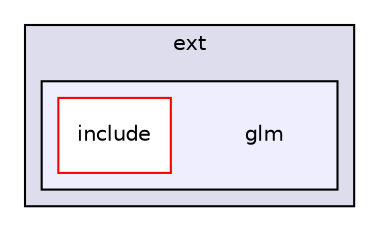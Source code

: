 digraph "ext/glm" {
  compound=true
  node [ fontsize="10", fontname="Helvetica"];
  edge [ labelfontsize="10", labelfontname="Helvetica"];
  subgraph clusterdir_31cedd4509e06940f559c1ca2f722e02 {
    graph [ bgcolor="#ddddee", pencolor="black", label="ext" fontname="Helvetica", fontsize="10", URL="dir_31cedd4509e06940f559c1ca2f722e02.html"]
  subgraph clusterdir_7c01028f186bec8b42759a81a5d7b70c {
    graph [ bgcolor="#eeeeff", pencolor="black", label="" URL="dir_7c01028f186bec8b42759a81a5d7b70c.html"];
    dir_7c01028f186bec8b42759a81a5d7b70c [shape=plaintext label="glm"];
    dir_0d7973fa42f958be35f77eea0a75a690 [shape=box label="include" color="red" fillcolor="white" style="filled" URL="dir_0d7973fa42f958be35f77eea0a75a690.html"];
  }
  }
}
